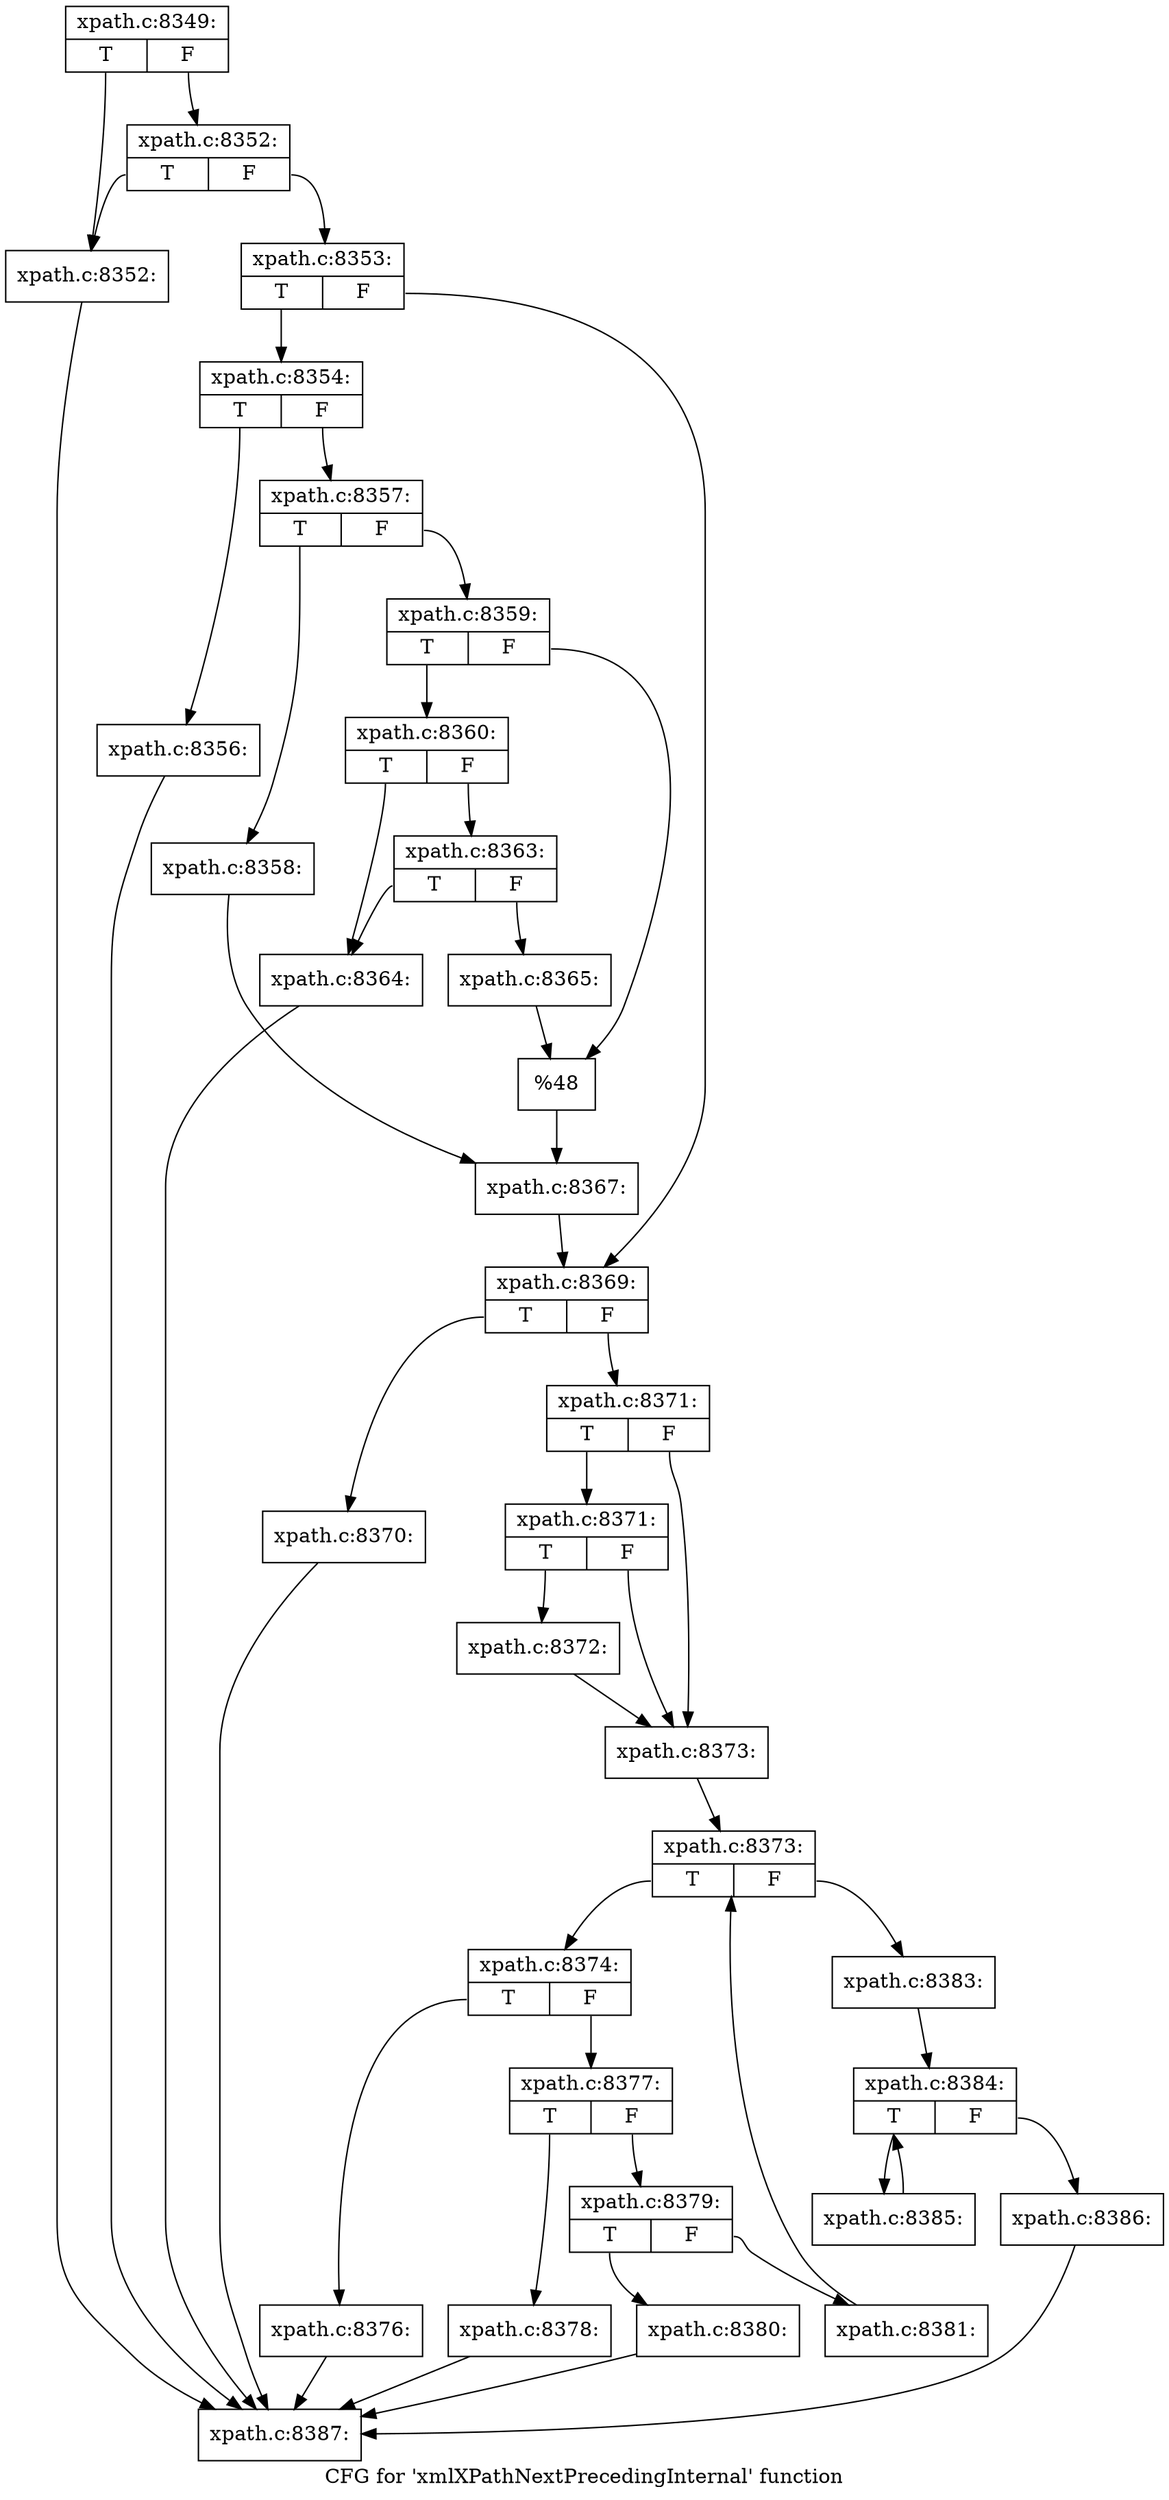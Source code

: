 digraph "CFG for 'xmlXPathNextPrecedingInternal' function" {
	label="CFG for 'xmlXPathNextPrecedingInternal' function";

	Node0x55e6b2d9b610 [shape=record,label="{xpath.c:8349:|{<s0>T|<s1>F}}"];
	Node0x55e6b2d9b610:s0 -> Node0x55e6b2da28d0;
	Node0x55e6b2d9b610:s1 -> Node0x55e6b2da2970;
	Node0x55e6b2da2970 [shape=record,label="{xpath.c:8352:|{<s0>T|<s1>F}}"];
	Node0x55e6b2da2970:s0 -> Node0x55e6b2da28d0;
	Node0x55e6b2da2970:s1 -> Node0x55e6b2da2920;
	Node0x55e6b2da28d0 [shape=record,label="{xpath.c:8352:}"];
	Node0x55e6b2da28d0 -> Node0x55e6b2da1e60;
	Node0x55e6b2da2920 [shape=record,label="{xpath.c:8353:|{<s0>T|<s1>F}}"];
	Node0x55e6b2da2920:s0 -> Node0x55e6b2da30c0;
	Node0x55e6b2da2920:s1 -> Node0x55e6b2da3110;
	Node0x55e6b2da30c0 [shape=record,label="{xpath.c:8354:|{<s0>T|<s1>F}}"];
	Node0x55e6b2da30c0:s0 -> Node0x55e6b2da3700;
	Node0x55e6b2da30c0:s1 -> Node0x55e6b2da3750;
	Node0x55e6b2da3700 [shape=record,label="{xpath.c:8356:}"];
	Node0x55e6b2da3700 -> Node0x55e6b2da1e60;
	Node0x55e6b2da3750 [shape=record,label="{xpath.c:8357:|{<s0>T|<s1>F}}"];
	Node0x55e6b2da3750:s0 -> Node0x55e6b2da3bb0;
	Node0x55e6b2da3750:s1 -> Node0x55e6b2da3c50;
	Node0x55e6b2da3bb0 [shape=record,label="{xpath.c:8358:}"];
	Node0x55e6b2da3bb0 -> Node0x55e6b2da3c00;
	Node0x55e6b2da3c50 [shape=record,label="{xpath.c:8359:|{<s0>T|<s1>F}}"];
	Node0x55e6b2da3c50:s0 -> Node0x55e6b2da4440;
	Node0x55e6b2da3c50:s1 -> Node0x55e6b2da4490;
	Node0x55e6b2da4440 [shape=record,label="{xpath.c:8360:|{<s0>T|<s1>F}}"];
	Node0x55e6b2da4440:s0 -> Node0x55e6b2da4d20;
	Node0x55e6b2da4440:s1 -> Node0x55e6b2da4dc0;
	Node0x55e6b2da4dc0 [shape=record,label="{xpath.c:8363:|{<s0>T|<s1>F}}"];
	Node0x55e6b2da4dc0:s0 -> Node0x55e6b2da4d20;
	Node0x55e6b2da4dc0:s1 -> Node0x55e6b2da4d70;
	Node0x55e6b2da4d20 [shape=record,label="{xpath.c:8364:}"];
	Node0x55e6b2da4d20 -> Node0x55e6b2da1e60;
	Node0x55e6b2da4d70 [shape=record,label="{xpath.c:8365:}"];
	Node0x55e6b2da4d70 -> Node0x55e6b2da4490;
	Node0x55e6b2da4490 [shape=record,label="{%48}"];
	Node0x55e6b2da4490 -> Node0x55e6b2da3c00;
	Node0x55e6b2da3c00 [shape=record,label="{xpath.c:8367:}"];
	Node0x55e6b2da3c00 -> Node0x55e6b2da3110;
	Node0x55e6b2da3110 [shape=record,label="{xpath.c:8369:|{<s0>T|<s1>F}}"];
	Node0x55e6b2da3110:s0 -> Node0x55e6b2da6180;
	Node0x55e6b2da3110:s1 -> Node0x55e6b2da61d0;
	Node0x55e6b2da6180 [shape=record,label="{xpath.c:8370:}"];
	Node0x55e6b2da6180 -> Node0x55e6b2da1e60;
	Node0x55e6b2da61d0 [shape=record,label="{xpath.c:8371:|{<s0>T|<s1>F}}"];
	Node0x55e6b2da61d0:s0 -> Node0x55e6b2da6800;
	Node0x55e6b2da61d0:s1 -> Node0x55e6b2da67b0;
	Node0x55e6b2da6800 [shape=record,label="{xpath.c:8371:|{<s0>T|<s1>F}}"];
	Node0x55e6b2da6800:s0 -> Node0x55e6b2da6760;
	Node0x55e6b2da6800:s1 -> Node0x55e6b2da67b0;
	Node0x55e6b2da6760 [shape=record,label="{xpath.c:8372:}"];
	Node0x55e6b2da6760 -> Node0x55e6b2da67b0;
	Node0x55e6b2da67b0 [shape=record,label="{xpath.c:8373:}"];
	Node0x55e6b2da67b0 -> Node0x55e6b2da73e0;
	Node0x55e6b2da73e0 [shape=record,label="{xpath.c:8373:|{<s0>T|<s1>F}}"];
	Node0x55e6b2da73e0:s0 -> Node0x55e6b2da78d0;
	Node0x55e6b2da73e0:s1 -> Node0x55e6b2da75c0;
	Node0x55e6b2da78d0 [shape=record,label="{xpath.c:8374:|{<s0>T|<s1>F}}"];
	Node0x55e6b2da78d0:s0 -> Node0x55e6b2da7c40;
	Node0x55e6b2da78d0:s1 -> Node0x55e6b2da7c90;
	Node0x55e6b2da7c40 [shape=record,label="{xpath.c:8376:}"];
	Node0x55e6b2da7c40 -> Node0x55e6b2da1e60;
	Node0x55e6b2da7c90 [shape=record,label="{xpath.c:8377:|{<s0>T|<s1>F}}"];
	Node0x55e6b2da7c90:s0 -> Node0x55e6b2da80f0;
	Node0x55e6b2da7c90:s1 -> Node0x55e6b2da8140;
	Node0x55e6b2da80f0 [shape=record,label="{xpath.c:8378:}"];
	Node0x55e6b2da80f0 -> Node0x55e6b2da1e60;
	Node0x55e6b2da8140 [shape=record,label="{xpath.c:8379:|{<s0>T|<s1>F}}"];
	Node0x55e6b2da8140:s0 -> Node0x55e6b2da8990;
	Node0x55e6b2da8140:s1 -> Node0x55e6b2da89e0;
	Node0x55e6b2da8990 [shape=record,label="{xpath.c:8380:}"];
	Node0x55e6b2da8990 -> Node0x55e6b2da1e60;
	Node0x55e6b2da89e0 [shape=record,label="{xpath.c:8381:}"];
	Node0x55e6b2da89e0 -> Node0x55e6b2da73e0;
	Node0x55e6b2da75c0 [shape=record,label="{xpath.c:8383:}"];
	Node0x55e6b2da75c0 -> Node0x55e6b2da96f0;
	Node0x55e6b2da96f0 [shape=record,label="{xpath.c:8384:|{<s0>T|<s1>F}}"];
	Node0x55e6b2da96f0:s0 -> Node0x55e6b2da9c20;
	Node0x55e6b2da96f0:s1 -> Node0x55e6b2da9910;
	Node0x55e6b2da9c20 [shape=record,label="{xpath.c:8385:}"];
	Node0x55e6b2da9c20 -> Node0x55e6b2da96f0;
	Node0x55e6b2da9910 [shape=record,label="{xpath.c:8386:}"];
	Node0x55e6b2da9910 -> Node0x55e6b2da1e60;
	Node0x55e6b2da1e60 [shape=record,label="{xpath.c:8387:}"];
}
